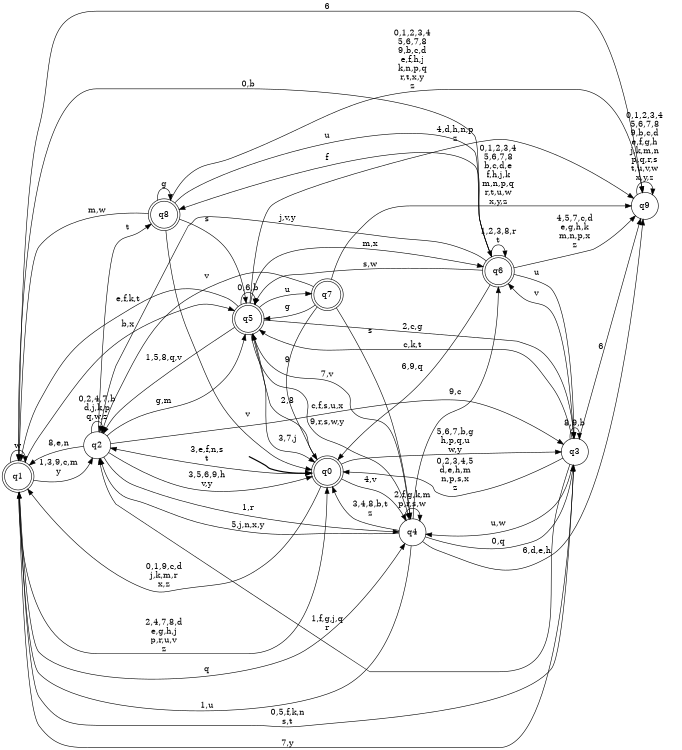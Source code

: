 digraph BlueStar {
__start0 [style = invis, shape = none, label = "", width = 0, height = 0];

rankdir=LR;
size="8,5";

s0 [style="rounded,filled", color="black", fillcolor="white" shape="doublecircle", label="q0"];
s1 [style="rounded,filled", color="black", fillcolor="white" shape="doublecircle", label="q1"];
s2 [style="filled", color="black", fillcolor="white" shape="circle", label="q2"];
s3 [style="filled", color="black", fillcolor="white" shape="circle", label="q3"];
s4 [style="filled", color="black", fillcolor="white" shape="circle", label="q4"];
s5 [style="rounded,filled", color="black", fillcolor="white" shape="doublecircle", label="q5"];
s6 [style="rounded,filled", color="black", fillcolor="white" shape="doublecircle", label="q6"];
s7 [style="rounded,filled", color="black", fillcolor="white" shape="doublecircle", label="q7"];
s8 [style="rounded,filled", color="black", fillcolor="white" shape="doublecircle", label="q8"];
s9 [style="filled", color="black", fillcolor="white" shape="circle", label="q9"];
subgraph cluster_main { 
	graph [pad=".75", ranksep="0.15", nodesep="0.15"];
	 style=invis; 
	__start0 -> s0 [penwidth=2];
}
s0 -> s1 [label="0,1,9,c,d\nj,k,m,r\nx,z"];
s0 -> s2 [label="3,e,f,n,s\nt"];
s0 -> s3 [label="5,6,7,b,g\nh,p,q,u\nw,y"];
s0 -> s4 [label="4,v"];
s0 -> s5 [label="2,8"];
s1 -> s0 [label="2,4,7,8,d\ne,g,h,j\np,r,u,v\nz"];
s1 -> s1 [label="w"];
s1 -> s2 [label="1,3,9,c,m\ny"];
s1 -> s3 [label="0,5,f,k,n\ns,t"];
s1 -> s4 [label="q"];
s1 -> s5 [label="b,x"];
s1 -> s9 [label="6"];
s2 -> s0 [label="3,5,6,9,h\nv,y"];
s2 -> s1 [label="8,e,n"];
s2 -> s2 [label="0,2,4,7,b\nd,j,k,p\nq,w,z"];
s2 -> s3 [label="c,f,s,u,x"];
s2 -> s4 [label="1,r"];
s2 -> s5 [label="g,m"];
s2 -> s8 [label="t"];
s3 -> s0 [label="0,2,3,4,5\nd,e,h,m\nn,p,s,x\nz"];
s3 -> s1 [label="7,y"];
s3 -> s2 [label="1,f,g,j,q\nr"];
s3 -> s3 [label="8,9,b"];
s3 -> s4 [label="u,w"];
s3 -> s5 [label="c,k,t"];
s3 -> s6 [label="v"];
s3 -> s9 [label="6"];
s4 -> s0 [label="3,4,8,b,t\nz"];
s4 -> s1 [label="1,u"];
s4 -> s2 [label="5,j,n,x,y"];
s4 -> s3 [label="0,q"];
s4 -> s4 [label="2,f,g,k,m\np,r,s,w"];
s4 -> s5 [label="7,v"];
s4 -> s6 [label="9,c"];
s4 -> s9 [label="6,d,e,h"];
s5 -> s0 [label="3,7,j"];
s5 -> s1 [label="e,f,k,t"];
s5 -> s2 [label="1,5,8,q,v"];
s5 -> s3 [label="2,c,g"];
s5 -> s4 [label="9,r,s,w,y"];
s5 -> s5 [label="0,6,b"];
s5 -> s6 [label="m,x"];
s5 -> s7 [label="u"];
s5 -> s9 [label="4,d,h,n,p\nz"];
s6 -> s0 [label="6,9,q"];
s6 -> s1 [label="0,b"];
s6 -> s2 [label="j,v,y"];
s6 -> s3 [label="u"];
s6 -> s5 [label="s,w"];
s6 -> s6 [label="1,2,3,8,r\nt"];
s6 -> s8 [label="f"];
s6 -> s9 [label="4,5,7,c,d\ne,g,h,k\nm,n,p,x\nz"];
s7 -> s0 [label="9"];
s7 -> s2 [label="v"];
s7 -> s4 [label="s"];
s7 -> s5 [label="g"];
s7 -> s9 [label="0,1,2,3,4\n5,6,7,8\nb,c,d,e\nf,h,j,k\nm,n,p,q\nr,t,u,w\nx,y,z"];
s8 -> s0 [label="v"];
s8 -> s1 [label="m,w"];
s8 -> s5 [label="s"];
s8 -> s6 [label="u"];
s8 -> s8 [label="g"];
s8 -> s9 [label="0,1,2,3,4\n5,6,7,8\n9,b,c,d\ne,f,h,j\nk,n,p,q\nr,t,x,y\nz"];
s9 -> s9 [label="0,1,2,3,4\n5,6,7,8\n9,b,c,d\ne,f,g,h\nj,k,m,n\np,q,r,s\nt,u,v,w\nx,y,z"];

}